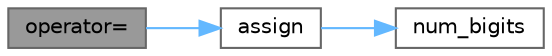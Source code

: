 digraph "operator="
{
 // LATEX_PDF_SIZE
  bgcolor="transparent";
  edge [fontname=Helvetica,fontsize=10,labelfontname=Helvetica,labelfontsize=10];
  node [fontname=Helvetica,fontsize=10,shape=box,height=0.2,width=0.4];
  rankdir="LR";
  Node1 [id="Node000001",label="operator=",height=0.2,width=0.4,color="gray40", fillcolor="grey60", style="filled", fontcolor="black",tooltip=" "];
  Node1 -> Node2 [id="edge1_Node000001_Node000002",color="steelblue1",style="solid",tooltip=" "];
  Node2 [id="Node000002",label="assign",height=0.2,width=0.4,color="grey40", fillcolor="white", style="filled",URL="$classdetail_1_1bigint.html#a5a13c2cdc032d334f233466247253b60",tooltip=" "];
  Node2 -> Node3 [id="edge2_Node000002_Node000003",color="steelblue1",style="solid",tooltip=" "];
  Node3 [id="Node000003",label="num_bigits",height=0.2,width=0.4,color="grey40", fillcolor="white", style="filled",URL="$classdetail_1_1bigint.html#a6936a1c7856ad4425526284dfdd35780",tooltip=" "];
}

